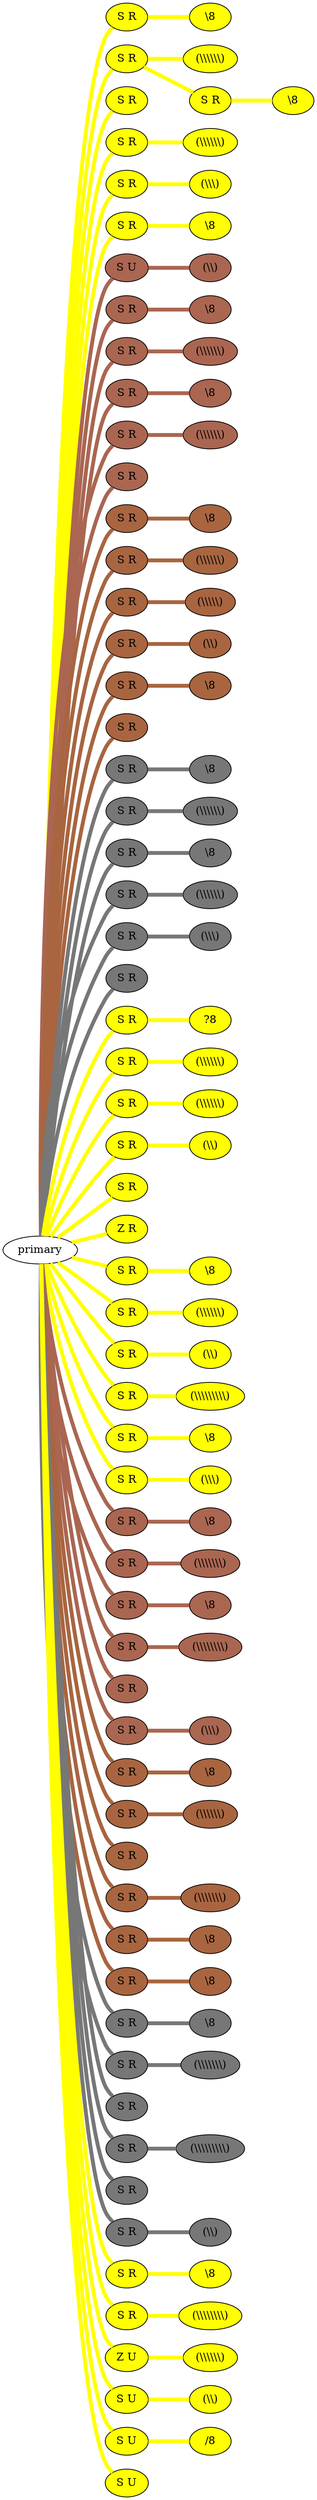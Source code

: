 graph {
 graph [rankdir=LR]
"primary" -- "1" [penwidth=5,color=yellow]
"1" [label="S R", style=filled, fillcolor=yellow]
"1" -- "1:0" [penwidth=5,color=yellow]
"1:0" [label="\\8", style=filled, fillcolor=yellow]
"primary" -- "2" [penwidth=5,color=yellow]
"2" [label="S R", style=filled, fillcolor=yellow]
"2" -- "2:0" [penwidth=5,color=yellow]
"2:0" [label="(\\\\\\\\\\\\)", style=filled, fillcolor=yellow]
"2" -- "2s1" [penwidth=5,color=yellow]
"2s1" [label="S R", style=filled, fillcolor=yellow]
"2s1" -- "2s1:0" [penwidth=5,color=yellow]
"2s1:0" [label="\\8", style=filled, fillcolor=yellow]
"primary" -- "3" [penwidth=5,color=yellow]
"3" [label="S R", style=filled, fillcolor=yellow]
"primary" -- "4" [penwidth=5,color=yellow]
"4" [label="S R", style=filled, fillcolor=yellow]
"4" -- "4:0" [penwidth=5,color=yellow]
"4:0" [label="(\\\\\\\\\\\\)", style=filled, fillcolor=yellow]
"primary" -- "5" [penwidth=5,color=yellow]
"5" [label="S R", style=filled, fillcolor=yellow]
"5" -- "5:0" [penwidth=5,color=yellow]
"5:0" [label="(\\\\\\)", style=filled, fillcolor=yellow]
"primary" -- "6" [penwidth=5,color=yellow]
"6" [label="S R", style=filled, fillcolor=yellow]
"6" -- "6:0" [penwidth=5,color=yellow]
"6:0" [label="\\8", style=filled, fillcolor=yellow]
"primary" -- "7" [penwidth=5,color="#AA6651"]
"7" [label="S U", style=filled, fillcolor="#AA6651"]
"7" -- "7:0" [penwidth=5,color="#AA6651"]
"7:0" [label="(\\\\)", style=filled, fillcolor="#AA6651"]
"primary" -- "8" [penwidth=5,color="#AA6651"]
"8" [label="S R", style=filled, fillcolor="#AA6651"]
"8" -- "8:0" [penwidth=5,color="#AA6651"]
"8:0" [label="\\8", style=filled, fillcolor="#AA6651"]
"primary" -- "9" [penwidth=5,color="#AA6651"]
"9" [label="S R", style=filled, fillcolor="#AA6651"]
"9" -- "9:0" [penwidth=5,color="#AA6651"]
"9:0" [label="(\\\\\\\\\\\\)", style=filled, fillcolor="#AA6651"]
"primary" -- "10" [penwidth=5,color="#AA6651"]
"10" [label="S R", style=filled, fillcolor="#AA6651"]
"10" -- "10:0" [penwidth=5,color="#AA6651"]
"10:0" [label="\\8", style=filled, fillcolor="#AA6651"]
"primary" -- "11" [penwidth=5,color="#AA6651"]
"11" [label="S R", style=filled, fillcolor="#AA6651"]
"11" -- "11:0" [penwidth=5,color="#AA6651"]
"11:0" [label="(\\\\\\\\\\\\)", style=filled, fillcolor="#AA6651"]
"primary" -- "12" [penwidth=5,color="#AA6651"]
"12" [label="S R", style=filled, fillcolor="#AA6651"]
"primary" -- "13" [penwidth=5,color="#A86540"]
"13" [label="S R", style=filled, fillcolor="#A86540"]
"13" -- "13:0" [penwidth=5,color="#A86540"]
"13:0" [label="\\8", style=filled, fillcolor="#A86540"]
"primary" -- "14" [penwidth=5,color="#A86540"]
"14" [label="S R", style=filled, fillcolor="#A86540"]
"14" -- "14:0" [penwidth=5,color="#A86540"]
"14:0" [label="(\\\\\\\\\\\\)", style=filled, fillcolor="#A86540"]
"primary" -- "15" [penwidth=5,color="#A86540"]
"15" [label="S R", style=filled, fillcolor="#A86540"]
"15" -- "15:0" [penwidth=5,color="#A86540"]
"15:0" [label="(\\\\\\\\\\)", style=filled, fillcolor="#A86540"]
"primary" -- "16" [penwidth=5,color="#A86540"]
"16" [label="S R", style=filled, fillcolor="#A86540"]
"16" -- "16:0" [penwidth=5,color="#A86540"]
"16:0" [label="(\\\\)", style=filled, fillcolor="#A86540"]
"primary" -- "17" [penwidth=5,color="#A86540"]
"17" [label="S R", style=filled, fillcolor="#A86540"]
"17" -- "17:0" [penwidth=5,color="#A86540"]
"17:0" [label="\\8", style=filled, fillcolor="#A86540"]
"primary" -- "18" [penwidth=5,color="#A86540"]
"18" [label="S R", style=filled, fillcolor="#A86540"]
"primary" -- "19" [penwidth=5,color="#777777"]
"19" [label="S R", style=filled, fillcolor="#777777"]
"19" -- "19:0" [penwidth=5,color="#777777"]
"19:0" [label="\\8", style=filled, fillcolor="#777777"]
"primary" -- "20" [penwidth=5,color="#777777"]
"20" [label="S R", style=filled, fillcolor="#777777"]
"20" -- "20:0" [penwidth=5,color="#777777"]
"20:0" [label="(\\\\\\\\\\\\)", style=filled, fillcolor="#777777"]
"primary" -- "21" [penwidth=5,color="#777777"]
"21" [label="S R", style=filled, fillcolor="#777777"]
"21" -- "21:0" [penwidth=5,color="#777777"]
"21:0" [label="\\8", style=filled, fillcolor="#777777"]
"primary" -- "22" [penwidth=5,color="#777777"]
"22" [label="S R", style=filled, fillcolor="#777777"]
"22" -- "22:0" [penwidth=5,color="#777777"]
"22:0" [label="(\\\\\\\\\\\\)", style=filled, fillcolor="#777777"]
"primary" -- "23" [penwidth=5,color="#777777"]
"23" [label="S R", style=filled, fillcolor="#777777"]
"23" -- "23:0" [penwidth=5,color="#777777"]
"23:0" [label="(\\\\\\)", style=filled, fillcolor="#777777"]
"primary" -- "24" [penwidth=5,color="#777777"]
"24" [label="S R", style=filled, fillcolor="#777777"]
"primary" -- "25" [penwidth=5,color=yellow]
"25" [label="S R", style=filled, fillcolor=yellow]
"25" -- "25:0" [penwidth=5,color=yellow]
"25:0" [label="?8", style=filled, fillcolor=yellow]
"primary" -- "26" [penwidth=5,color=yellow]
"26" [label="S R", style=filled, fillcolor=yellow]
"26" -- "26:0" [penwidth=5,color=yellow]
"26:0" [label="(\\\\\\\\\\\\)", style=filled, fillcolor=yellow]
"primary" -- "27" [penwidth=5,color=yellow]
"27" [label="S R", style=filled, fillcolor=yellow]
"27" -- "27:0" [penwidth=5,color=yellow]
"27:0" [label="(\\\\\\\\\\\\)", style=filled, fillcolor=yellow]
"primary" -- "28" [penwidth=5,color=yellow]
"28" [label="S R", style=filled, fillcolor=yellow]
"28" -- "28:0" [penwidth=5,color=yellow]
"28:0" [label="(\\\\)", style=filled, fillcolor=yellow]
"primary" -- "29" [penwidth=5,color=yellow]
"29" [label="S R", style=filled, fillcolor=yellow]
"primary" -- "30" [penwidth=5,color=yellow]
"30" [label="Z R", style=filled, fillcolor=yellow]
"primary" -- "31" [penwidth=5,color=yellow]
"31" [label="S R", style=filled, fillcolor=yellow]
"31" -- "31:0" [penwidth=5,color=yellow]
"31:0" [label="\\8", style=filled, fillcolor=yellow]
"primary" -- "32" [penwidth=5,color=yellow]
"32" [label="S R", style=filled, fillcolor=yellow]
"32" -- "32:0" [penwidth=5,color=yellow]
"32:0" [label="(\\\\\\\\\\\\)", style=filled, fillcolor=yellow]
"primary" -- "33" [penwidth=5,color=yellow]
"33" [label="S R", style=filled, fillcolor=yellow]
"33" -- "33:0" [penwidth=5,color=yellow]
"33:0" [label="(\\\\)", style=filled, fillcolor=yellow]
"primary" -- "34" [penwidth=5,color=yellow]
"34" [label="S R", style=filled, fillcolor=yellow]
"34" -- "34:0" [penwidth=5,color=yellow]
"34:0" [label="(\\\\\\\\\\\\\\\\\\)", style=filled, fillcolor=yellow]
"primary" -- "35" [penwidth=5,color=yellow]
"35" [label="S R", style=filled, fillcolor=yellow]
"35" -- "35:0" [penwidth=5,color=yellow]
"35:0" [label="\\8", style=filled, fillcolor=yellow]
"primary" -- "36" [penwidth=5,color=yellow]
"36" [label="S R", style=filled, fillcolor=yellow]
"36" -- "36:0" [penwidth=5,color=yellow]
"36:0" [label="(\\\\\\)", style=filled, fillcolor=yellow]
"primary" -- "37" [penwidth=5,color="#AA6651"]
"37" [label="S R", style=filled, fillcolor="#AA6651"]
"37" -- "37:0" [penwidth=5,color="#AA6651"]
"37:0" [label="\\8", style=filled, fillcolor="#AA6651"]
"primary" -- "38" [penwidth=5,color="#AA6651"]
"38" [label="S R", style=filled, fillcolor="#AA6651"]
"38" -- "38:0" [penwidth=5,color="#AA6651"]
"38:0" [label="(\\\\\\\\\\\\\\)", style=filled, fillcolor="#AA6651"]
"primary" -- "39" [penwidth=5,color="#AA6651"]
"39" [label="S R", style=filled, fillcolor="#AA6651"]
"39" -- "39:0" [penwidth=5,color="#AA6651"]
"39:0" [label="\\8", style=filled, fillcolor="#AA6651"]
"primary" -- "40" [penwidth=5,color="#AA6651"]
"40" [label="S R", style=filled, fillcolor="#AA6651"]
"40" -- "40:0" [penwidth=5,color="#AA6651"]
"40:0" [label="(\\\\\\\\\\\\\\\\)", style=filled, fillcolor="#AA6651"]
"primary" -- "41" [penwidth=5,color="#AA6651"]
"41" [label="S R", style=filled, fillcolor="#AA6651"]
"primary" -- "42" [penwidth=5,color="#AA6651"]
"42" [label="S R", style=filled, fillcolor="#AA6651"]
"42" -- "42:0" [penwidth=5,color="#AA6651"]
"42:0" [label="(\\\\\\)", style=filled, fillcolor="#AA6651"]
"primary" -- "43" [penwidth=5,color="#A86540"]
"43" [label="S R", style=filled, fillcolor="#A86540"]
"43" -- "43:0" [penwidth=5,color="#A86540"]
"43:0" [label="\\8", style=filled, fillcolor="#A86540"]
"primary" -- "44" [penwidth=5,color="#A86540"]
"44" [label="S R", style=filled, fillcolor="#A86540"]
"44" -- "44:0" [penwidth=5,color="#A86540"]
"44:0" [label="(\\\\\\\\\\\\)", style=filled, fillcolor="#A86540"]
"primary" -- "45" [penwidth=5,color="#A86540"]
"45" [label="S R", style=filled, fillcolor="#A86540"]
"primary" -- "46" [penwidth=5,color="#A86540"]
"46" [label="S R", style=filled, fillcolor="#A86540"]
"46" -- "46:0" [penwidth=5,color="#A86540"]
"46:0" [label="(\\\\\\\\\\\\\\)", style=filled, fillcolor="#A86540"]
"primary" -- "47" [penwidth=5,color="#A86540"]
"47" [label="S R", style=filled, fillcolor="#A86540"]
"47" -- "47:0" [penwidth=5,color="#A86540"]
"47:0" [label="\\8", style=filled, fillcolor="#A86540"]
"primary" -- "48" [penwidth=5,color="#A86540"]
"48" [label="S R", style=filled, fillcolor="#A86540"]
"48" -- "48:0" [penwidth=5,color="#A86540"]
"48:0" [label="\\8", style=filled, fillcolor="#A86540"]
"primary" -- "49" [penwidth=5,color="#777777"]
"49" [label="S R", style=filled, fillcolor="#777777"]
"49" -- "49:0" [penwidth=5,color="#777777"]
"49:0" [label="\\8", style=filled, fillcolor="#777777"]
"primary" -- "50" [penwidth=5,color="#777777"]
"50" [label="S R", style=filled, fillcolor="#777777"]
"50" -- "50:0" [penwidth=5,color="#777777"]
"50:0" [label="(\\\\\\\\\\\\\\)", style=filled, fillcolor="#777777"]
"primary" -- "51" [penwidth=5,color="#777777"]
"51" [label="S R", style=filled, fillcolor="#777777"]
"primary" -- "52" [penwidth=5,color="#777777"]
"52" [label="S R", style=filled, fillcolor="#777777"]
"52" -- "52:0" [penwidth=5,color="#777777"]
"52:0" [label="(\\\\\\\\\\\\\\\\\\)", style=filled, fillcolor="#777777"]
"primary" -- "53" [penwidth=5,color="#777777"]
"53" [label="S R", style=filled, fillcolor="#777777"]
"primary" -- "54" [penwidth=5,color="#777777"]
"54" [label="S R", style=filled, fillcolor="#777777"]
"54" -- "54:0" [penwidth=5,color="#777777"]
"54:0" [label="(\\\\)", style=filled, fillcolor="#777777"]
"primary" -- "55" [penwidth=5,color=yellow]
"55" [label="S R", style=filled, fillcolor=yellow]
"55" -- "55:0" [penwidth=5,color=yellow]
"55:0" [label="\\8", style=filled, fillcolor=yellow]
"primary" -- "56" [penwidth=5,color=yellow]
"56" [label="S R", style=filled, fillcolor=yellow]
"56" -- "56:0" [penwidth=5,color=yellow]
"56:0" [label="(\\\\\\\\\\\\\\\\)", style=filled, fillcolor=yellow]
"primary" -- "57" [penwidth=5,color=yellow]
"57" [label="Z U", style=filled, fillcolor=yellow]
"57" -- "57:0" [penwidth=5,color=yellow]
"57:0" [label="(\\\\\\\\\\\\)", style=filled, fillcolor=yellow]
"primary" -- "58" [penwidth=5,color=yellow]
"58" [label="S U", style=filled, fillcolor=yellow]
"58" -- "58:0" [penwidth=5,color=yellow]
"58:0" [label="(\\\\)", style=filled, fillcolor=yellow]
"primary" -- "59" [penwidth=5,color=yellow]
"59" [label="S U", style=filled, fillcolor=yellow]
"59" -- "59:0" [penwidth=5,color=yellow]
"59:0" [label="/8", style=filled, fillcolor=yellow]
"primary" -- "60" [penwidth=5,color=yellow]
"60" [label="S U", style=filled, fillcolor=yellow]
}
